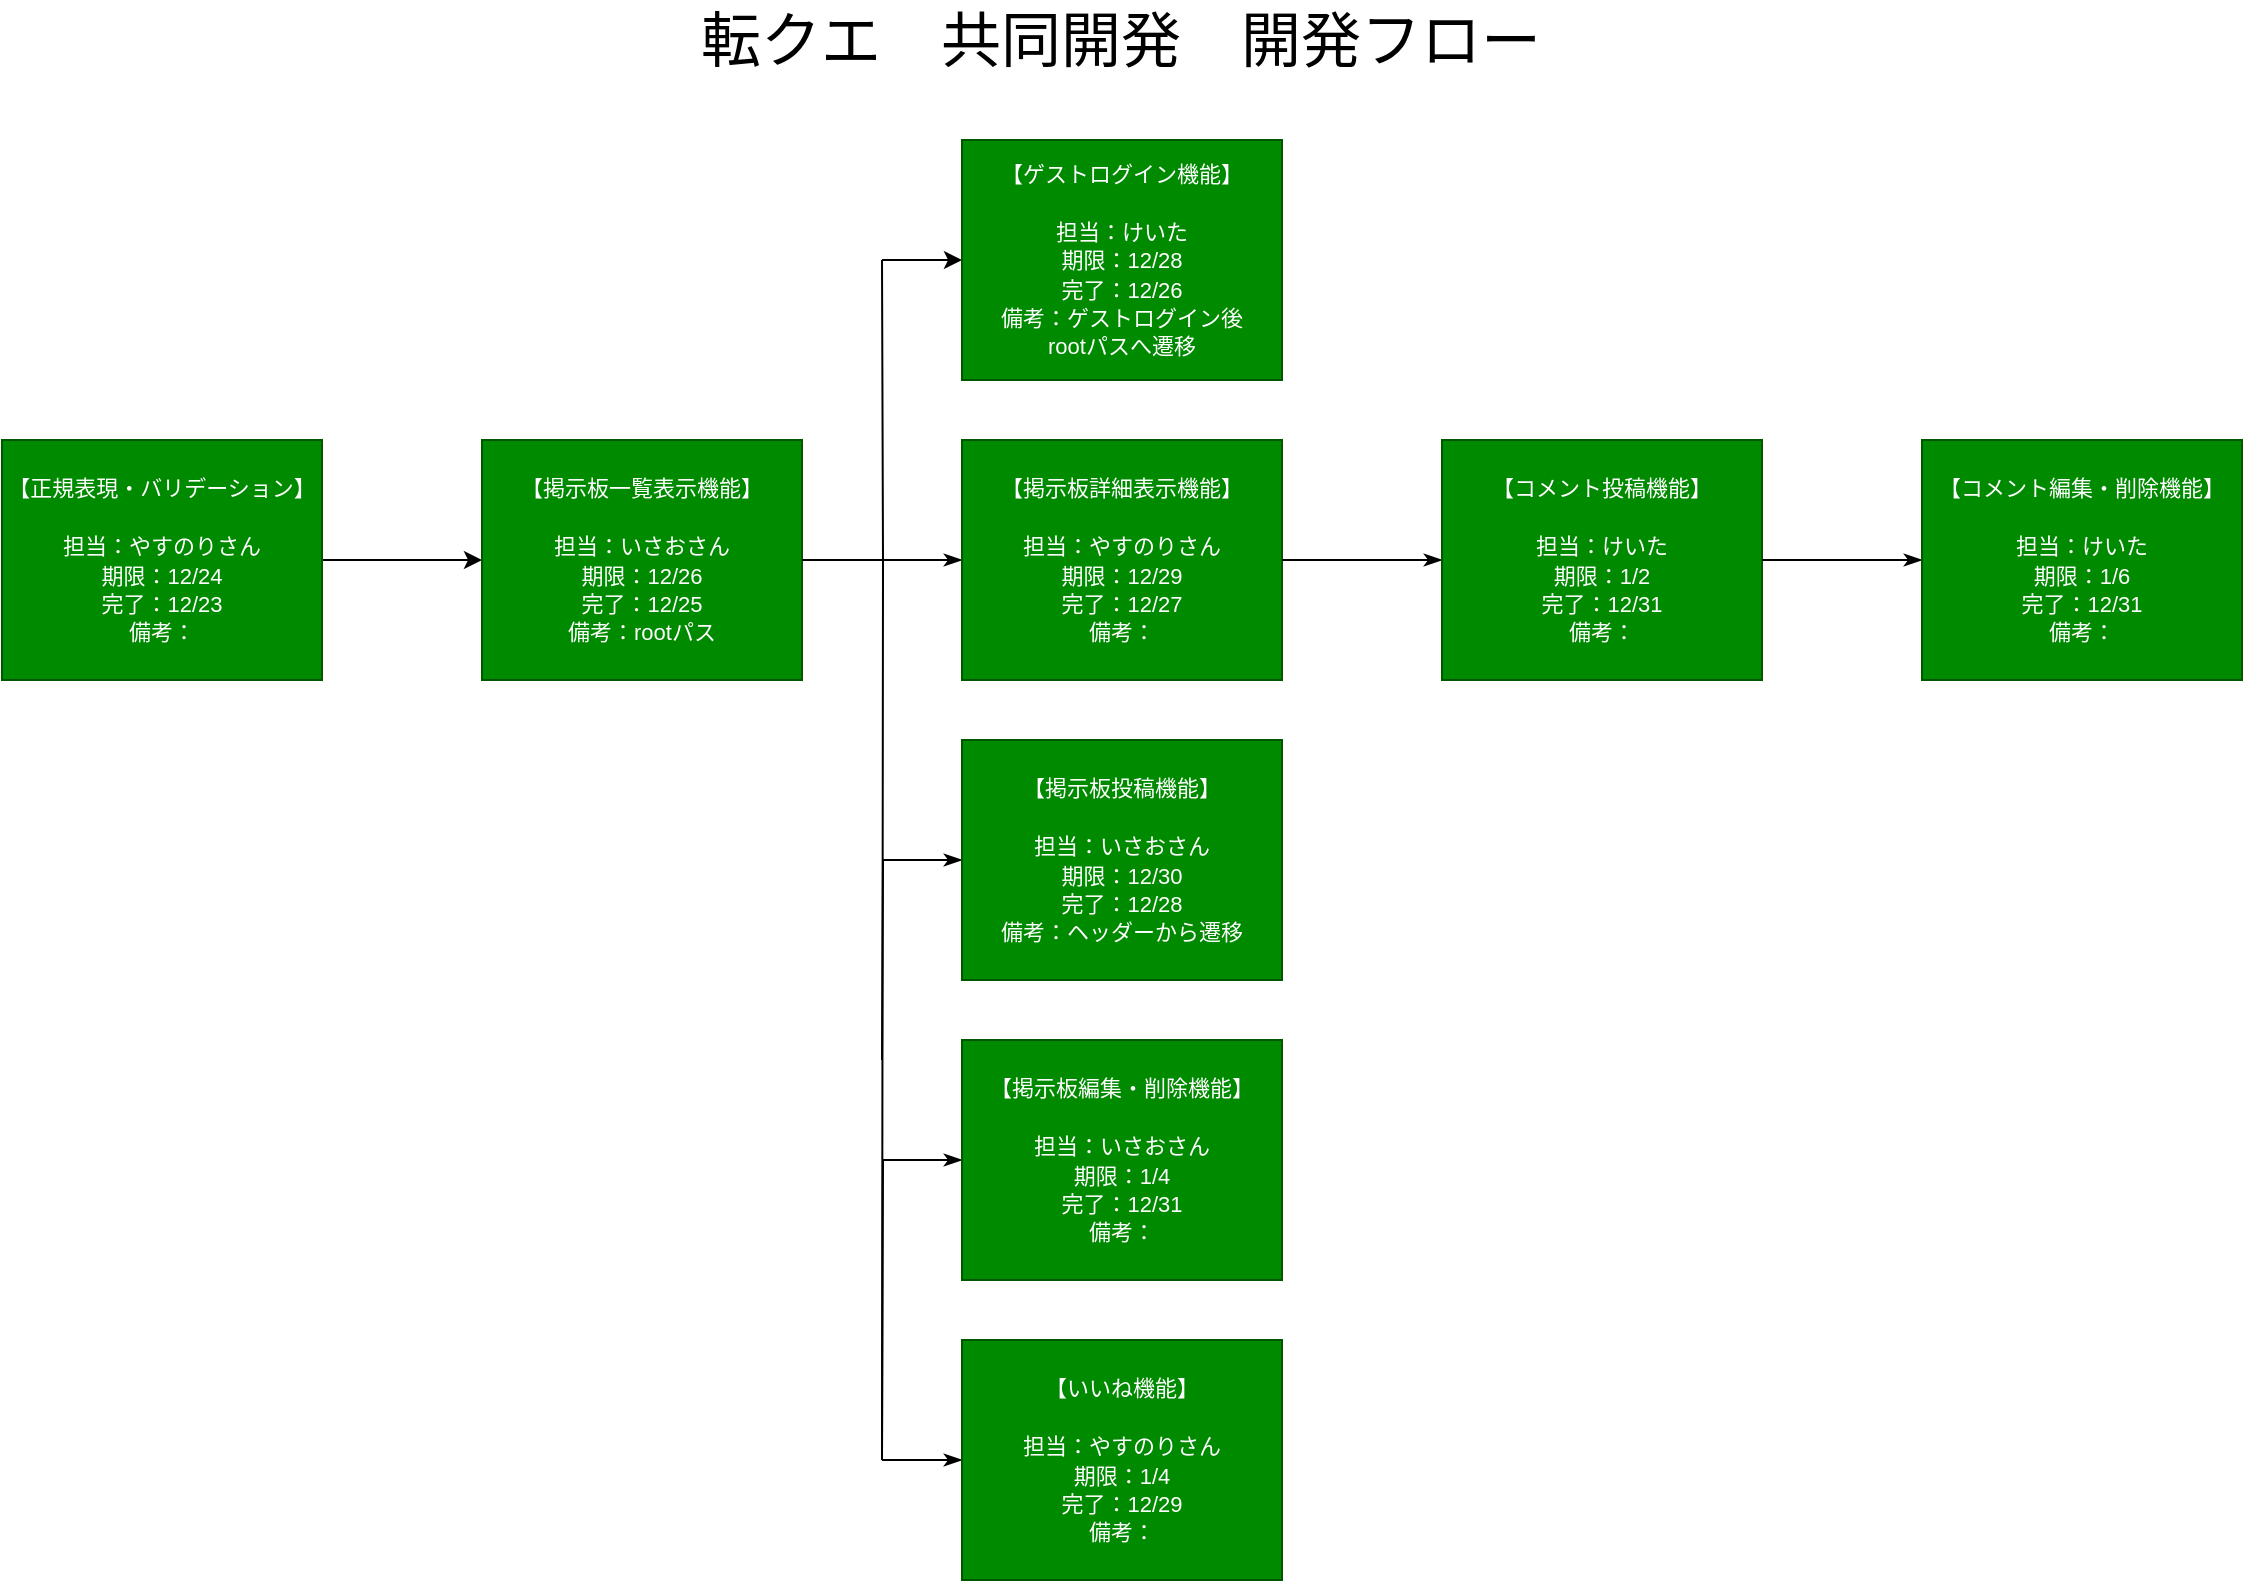 <mxfile version="14.1.7" type="embed">
    <diagram id="6hGFLwfOUW9BJ-s0fimq" name="Page-1">
        <mxGraphModel dx="608" dy="310" grid="1" gridSize="10" guides="1" tooltips="1" connect="1" arrows="1" fold="1" page="1" pageScale="1" pageWidth="1169" pageHeight="827" math="0" shadow="0">
            <root>
                <mxCell id="0"/>
                <mxCell id="1" parent="0"/>
                <mxCell id="99" style="edgeStyle=orthogonalEdgeStyle;rounded=0;orthogonalLoop=1;jettySize=auto;html=1;exitX=1;exitY=0.5;exitDx=0;exitDy=0;entryX=0;entryY=0.5;entryDx=0;entryDy=0;" parent="1" source="4" target="95" edge="1">
                    <mxGeometry relative="1" as="geometry"/>
                </mxCell>
                <mxCell id="4" value="&lt;font style=&quot;font-size: 11px&quot;&gt;【正規表現・バリデーション】&lt;br&gt;&lt;br&gt;担当：やすのりさん&lt;br&gt;期限：12/24&lt;br&gt;完了：12/23&lt;br&gt;備考：&lt;br&gt;&lt;/font&gt;" style="whiteSpace=wrap;html=1;labelPosition=center;verticalLabelPosition=middle;align=center;verticalAlign=middle;labelBackgroundColor=none;fillColor=#008a00;strokeColor=#005700;fontColor=#ffffff;" parent="1" vertex="1">
                    <mxGeometry x="25" y="230" width="160" height="120" as="geometry"/>
                </mxCell>
                <mxCell id="9" value="&lt;font style=&quot;font-size: 30px&quot;&gt;転クエ　共同開発　開発フロー&lt;/font&gt;" style="text;html=1;strokeColor=none;fillColor=none;align=center;verticalAlign=middle;whiteSpace=wrap;rounded=0;labelBackgroundColor=none;" parent="1" vertex="1">
                    <mxGeometry x="367" y="10" width="435" height="40" as="geometry"/>
                </mxCell>
                <mxCell id="103" style="edgeStyle=orthogonalEdgeStyle;rounded=0;orthogonalLoop=1;jettySize=auto;html=1;exitX=1;exitY=0.5;exitDx=0;exitDy=0;startArrow=none;startFill=0;endArrow=none;endFill=0;" parent="1" source="95" edge="1">
                    <mxGeometry relative="1" as="geometry">
                        <mxPoint x="465" y="140" as="targetPoint"/>
                    </mxGeometry>
                </mxCell>
                <mxCell id="107" style="edgeStyle=orthogonalEdgeStyle;rounded=0;orthogonalLoop=1;jettySize=auto;html=1;startArrow=none;startFill=0;endArrow=none;endFill=0;" parent="1" source="95" edge="1">
                    <mxGeometry relative="1" as="geometry">
                        <mxPoint x="465" y="740" as="targetPoint"/>
                    </mxGeometry>
                </mxCell>
                <mxCell id="95" value="&lt;font style=&quot;font-size: 11px&quot;&gt;【掲示板一覧表示機能】&lt;br&gt;&lt;br&gt;担当：いさおさん&lt;br&gt;期限：12/26&lt;br&gt;完了：12/25&lt;br&gt;備考：rootパス&lt;br&gt;&lt;/font&gt;" style="whiteSpace=wrap;html=1;labelPosition=center;verticalLabelPosition=middle;align=center;verticalAlign=middle;labelBackgroundColor=none;fillColor=#008a00;strokeColor=#005700;fontColor=#ffffff;" parent="1" vertex="1">
                    <mxGeometry x="265" y="230" width="160" height="120" as="geometry"/>
                </mxCell>
                <mxCell id="104" style="edgeStyle=orthogonalEdgeStyle;rounded=0;orthogonalLoop=1;jettySize=auto;html=1;startArrow=classic;startFill=1;endArrow=none;endFill=0;" parent="1" source="100" edge="1">
                    <mxGeometry relative="1" as="geometry">
                        <mxPoint x="465" y="140" as="targetPoint"/>
                    </mxGeometry>
                </mxCell>
                <mxCell id="100" value="&lt;font style=&quot;font-size: 11px&quot;&gt;【ゲストログイン機能】&lt;br&gt;&lt;br&gt;担当：けいた&lt;br&gt;期限：12/28&lt;br&gt;完了：12/26&lt;br&gt;備考：ゲストログイン後&lt;br&gt;rootパスへ遷移&lt;br&gt;&lt;/font&gt;" style="whiteSpace=wrap;html=1;labelPosition=center;verticalLabelPosition=middle;align=center;verticalAlign=middle;labelBackgroundColor=none;fillColor=#008a00;strokeColor=#005700;fontColor=#ffffff;" parent="1" vertex="1">
                    <mxGeometry x="505" y="80" width="160" height="120" as="geometry"/>
                </mxCell>
                <mxCell id="108" style="edgeStyle=orthogonalEdgeStyle;rounded=0;orthogonalLoop=1;jettySize=auto;html=1;startArrow=classicThin;startFill=1;endArrow=none;endFill=0;" parent="1" source="105" edge="1">
                    <mxGeometry relative="1" as="geometry">
                        <mxPoint x="465" y="540" as="targetPoint"/>
                    </mxGeometry>
                </mxCell>
                <mxCell id="105" value="&lt;font style=&quot;font-size: 11px&quot;&gt;【掲示板投稿機能】&lt;br&gt;&lt;br&gt;担当：いさおさん&lt;br&gt;期限：12/30&lt;br&gt;完了：12/28&lt;br&gt;備考：ヘッダーから遷移&lt;br&gt;&lt;/font&gt;" style="whiteSpace=wrap;html=1;labelPosition=center;verticalLabelPosition=middle;align=center;verticalAlign=middle;labelBackgroundColor=none;fillColor=#008a00;strokeColor=#005700;fontColor=#ffffff;" parent="1" vertex="1">
                    <mxGeometry x="505" y="380" width="160" height="120" as="geometry"/>
                </mxCell>
                <mxCell id="127" style="edgeStyle=orthogonalEdgeStyle;rounded=0;orthogonalLoop=1;jettySize=auto;html=1;exitX=0;exitY=0.5;exitDx=0;exitDy=0;startArrow=classicThin;startFill=1;endArrow=none;endFill=0;" parent="1" source="112" edge="1">
                    <mxGeometry relative="1" as="geometry">
                        <mxPoint x="425" y="290" as="targetPoint"/>
                    </mxGeometry>
                </mxCell>
                <mxCell id="112" value="&lt;font style=&quot;font-size: 11px&quot;&gt;【掲示板詳細表示機能】&lt;br&gt;&lt;br&gt;担当：やすのりさん&lt;br&gt;期限：12/29&lt;br&gt;完了：12/27&lt;br&gt;備考：&lt;br&gt;&lt;/font&gt;" style="whiteSpace=wrap;html=1;labelPosition=center;verticalLabelPosition=middle;align=center;verticalAlign=middle;labelBackgroundColor=none;fillColor=#008a00;strokeColor=#005700;fontColor=#ffffff;" parent="1" vertex="1">
                    <mxGeometry x="505" y="230" width="160" height="120" as="geometry"/>
                </mxCell>
                <mxCell id="114" style="edgeStyle=orthogonalEdgeStyle;rounded=0;orthogonalLoop=1;jettySize=auto;html=1;startArrow=classicThin;startFill=1;endArrow=none;endFill=0;" parent="1" source="113" edge="1">
                    <mxGeometry relative="1" as="geometry">
                        <mxPoint x="465" y="740" as="targetPoint"/>
                    </mxGeometry>
                </mxCell>
                <mxCell id="113" value="&lt;font style=&quot;font-size: 11px&quot;&gt;【掲示板編集・削除機能】&lt;br&gt;&lt;br&gt;担当：いさおさん&lt;br&gt;期限：1/4&lt;br&gt;完了：12/31&lt;br&gt;備考：&lt;br&gt;&lt;/font&gt;" style="whiteSpace=wrap;html=1;labelPosition=center;verticalLabelPosition=middle;align=center;verticalAlign=middle;labelBackgroundColor=none;fillColor=#008a00;strokeColor=#005700;fontColor=#ffffff;" parent="1" vertex="1">
                    <mxGeometry x="505" y="530" width="160" height="120" as="geometry"/>
                </mxCell>
                <mxCell id="128" style="edgeStyle=orthogonalEdgeStyle;rounded=0;orthogonalLoop=1;jettySize=auto;html=1;entryX=1;entryY=0.5;entryDx=0;entryDy=0;startArrow=classicThin;startFill=1;endArrow=none;endFill=0;" parent="1" source="115" target="112" edge="1">
                    <mxGeometry relative="1" as="geometry"/>
                </mxCell>
                <mxCell id="115" value="&lt;font style=&quot;font-size: 11px&quot;&gt;【コメント投稿機能】&lt;br&gt;&lt;br&gt;担当：けいた&lt;br&gt;期限：1/2&lt;br&gt;完了：12/31&lt;br&gt;備考：&lt;br&gt;&lt;/font&gt;" style="whiteSpace=wrap;html=1;labelPosition=center;verticalLabelPosition=middle;align=center;verticalAlign=middle;labelBackgroundColor=none;fillColor=#008a00;strokeColor=#005700;fontColor=#ffffff;" parent="1" vertex="1">
                    <mxGeometry x="745" y="230" width="160" height="120" as="geometry"/>
                </mxCell>
                <mxCell id="122" style="edgeStyle=orthogonalEdgeStyle;rounded=0;orthogonalLoop=1;jettySize=auto;html=1;startArrow=classicThin;startFill=1;endArrow=none;endFill=0;" parent="1" source="118" target="115" edge="1">
                    <mxGeometry relative="1" as="geometry"/>
                </mxCell>
                <mxCell id="118" value="&lt;font style=&quot;font-size: 11px&quot;&gt;【コメント編集・削除機能】&lt;br&gt;&lt;br&gt;担当：けいた&lt;br&gt;期限：1/6&lt;br&gt;完了：12/31&lt;br&gt;備考：&lt;br&gt;&lt;/font&gt;" style="whiteSpace=wrap;html=1;labelPosition=center;verticalLabelPosition=middle;align=center;verticalAlign=middle;labelBackgroundColor=none;fillColor=#008a00;strokeColor=#005700;fontColor=#ffffff;" parent="1" vertex="1">
                    <mxGeometry x="985" y="230" width="160" height="120" as="geometry"/>
                </mxCell>
                <mxCell id="129" style="edgeStyle=orthogonalEdgeStyle;rounded=0;orthogonalLoop=1;jettySize=auto;html=1;exitX=0;exitY=0.5;exitDx=0;exitDy=0;startArrow=classicThin;startFill=1;endArrow=none;endFill=0;" parent="1" source="123" edge="1">
                    <mxGeometry relative="1" as="geometry">
                        <mxPoint x="465" y="740" as="targetPoint"/>
                    </mxGeometry>
                </mxCell>
                <mxCell id="123" value="&lt;font style=&quot;font-size: 11px&quot;&gt;【いいね機能】&lt;br&gt;&lt;br&gt;担当：やすのりさん&lt;br&gt;期限：1/4&lt;br&gt;完了：12/29&lt;br&gt;備考：&lt;br&gt;&lt;/font&gt;" style="whiteSpace=wrap;html=1;labelPosition=center;verticalLabelPosition=middle;align=center;verticalAlign=middle;labelBackgroundColor=none;fillColor=#008a00;strokeColor=#005700;fontColor=#ffffff;" parent="1" vertex="1">
                    <mxGeometry x="505" y="680" width="160" height="120" as="geometry"/>
                </mxCell>
            </root>
        </mxGraphModel>
    </diagram>
</mxfile>
